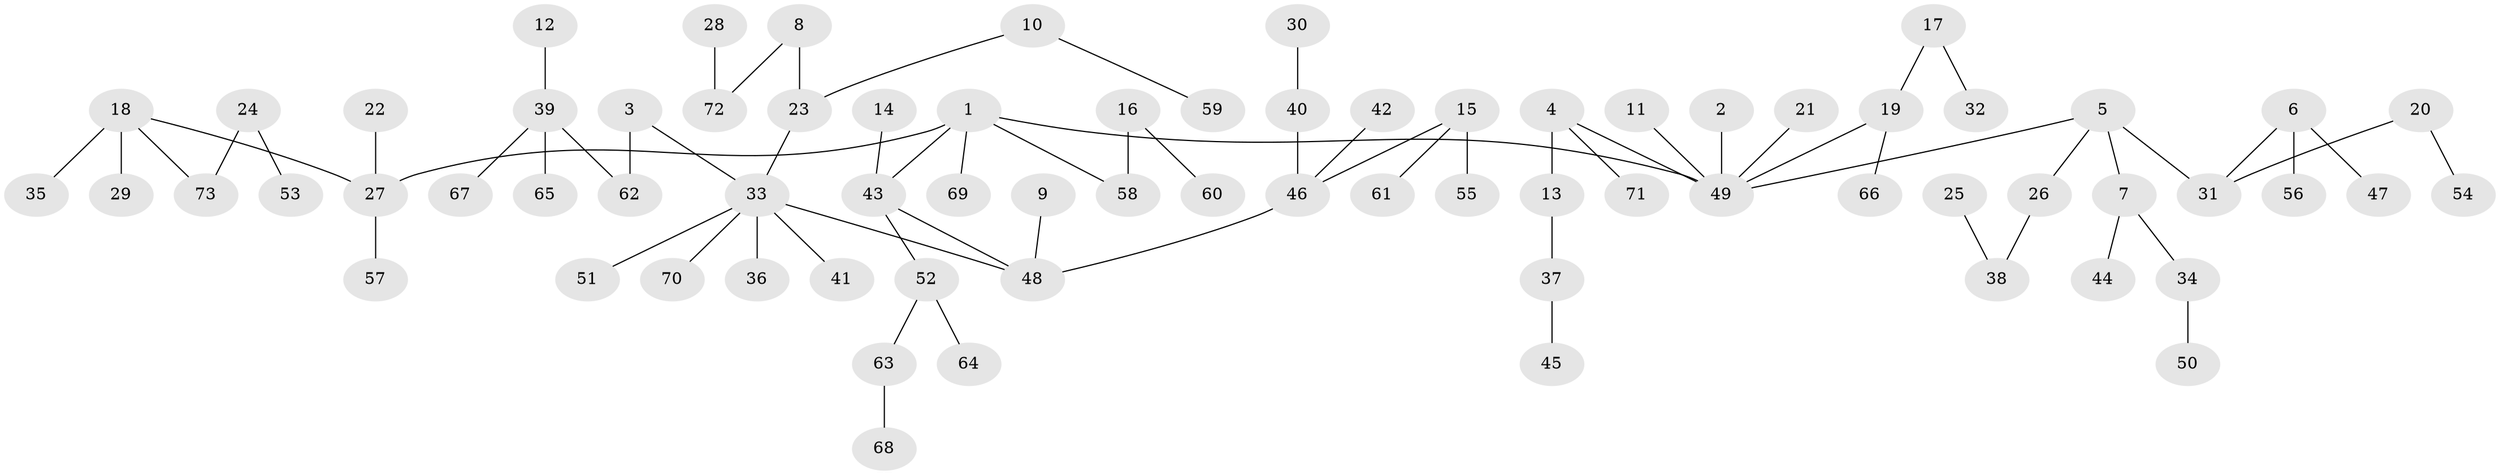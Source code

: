 // original degree distribution, {8: 0.0136986301369863, 5: 0.03424657534246575, 6: 0.0136986301369863, 1: 0.4863013698630137, 2: 0.2671232876712329, 4: 0.04794520547945205, 3: 0.136986301369863}
// Generated by graph-tools (version 1.1) at 2025/02/03/09/25 03:02:28]
// undirected, 73 vertices, 72 edges
graph export_dot {
graph [start="1"]
  node [color=gray90,style=filled];
  1;
  2;
  3;
  4;
  5;
  6;
  7;
  8;
  9;
  10;
  11;
  12;
  13;
  14;
  15;
  16;
  17;
  18;
  19;
  20;
  21;
  22;
  23;
  24;
  25;
  26;
  27;
  28;
  29;
  30;
  31;
  32;
  33;
  34;
  35;
  36;
  37;
  38;
  39;
  40;
  41;
  42;
  43;
  44;
  45;
  46;
  47;
  48;
  49;
  50;
  51;
  52;
  53;
  54;
  55;
  56;
  57;
  58;
  59;
  60;
  61;
  62;
  63;
  64;
  65;
  66;
  67;
  68;
  69;
  70;
  71;
  72;
  73;
  1 -- 27 [weight=1.0];
  1 -- 43 [weight=1.0];
  1 -- 49 [weight=1.0];
  1 -- 58 [weight=1.0];
  1 -- 69 [weight=1.0];
  2 -- 49 [weight=1.0];
  3 -- 33 [weight=1.0];
  3 -- 62 [weight=1.0];
  4 -- 13 [weight=1.0];
  4 -- 49 [weight=1.0];
  4 -- 71 [weight=1.0];
  5 -- 7 [weight=1.0];
  5 -- 26 [weight=1.0];
  5 -- 31 [weight=1.0];
  5 -- 49 [weight=1.0];
  6 -- 31 [weight=1.0];
  6 -- 47 [weight=1.0];
  6 -- 56 [weight=1.0];
  7 -- 34 [weight=1.0];
  7 -- 44 [weight=1.0];
  8 -- 23 [weight=1.0];
  8 -- 72 [weight=1.0];
  9 -- 48 [weight=1.0];
  10 -- 23 [weight=1.0];
  10 -- 59 [weight=1.0];
  11 -- 49 [weight=1.0];
  12 -- 39 [weight=1.0];
  13 -- 37 [weight=1.0];
  14 -- 43 [weight=1.0];
  15 -- 46 [weight=1.0];
  15 -- 55 [weight=1.0];
  15 -- 61 [weight=1.0];
  16 -- 58 [weight=1.0];
  16 -- 60 [weight=1.0];
  17 -- 19 [weight=1.0];
  17 -- 32 [weight=1.0];
  18 -- 27 [weight=1.0];
  18 -- 29 [weight=1.0];
  18 -- 35 [weight=1.0];
  18 -- 73 [weight=1.0];
  19 -- 49 [weight=1.0];
  19 -- 66 [weight=1.0];
  20 -- 31 [weight=1.0];
  20 -- 54 [weight=1.0];
  21 -- 49 [weight=1.0];
  22 -- 27 [weight=1.0];
  23 -- 33 [weight=1.0];
  24 -- 53 [weight=1.0];
  24 -- 73 [weight=1.0];
  25 -- 38 [weight=1.0];
  26 -- 38 [weight=1.0];
  27 -- 57 [weight=1.0];
  28 -- 72 [weight=1.0];
  30 -- 40 [weight=1.0];
  33 -- 36 [weight=1.0];
  33 -- 41 [weight=1.0];
  33 -- 48 [weight=1.0];
  33 -- 51 [weight=1.0];
  33 -- 70 [weight=1.0];
  34 -- 50 [weight=1.0];
  37 -- 45 [weight=1.0];
  39 -- 62 [weight=1.0];
  39 -- 65 [weight=1.0];
  39 -- 67 [weight=1.0];
  40 -- 46 [weight=1.0];
  42 -- 46 [weight=1.0];
  43 -- 48 [weight=1.0];
  43 -- 52 [weight=1.0];
  46 -- 48 [weight=1.0];
  52 -- 63 [weight=1.0];
  52 -- 64 [weight=1.0];
  63 -- 68 [weight=1.0];
}
